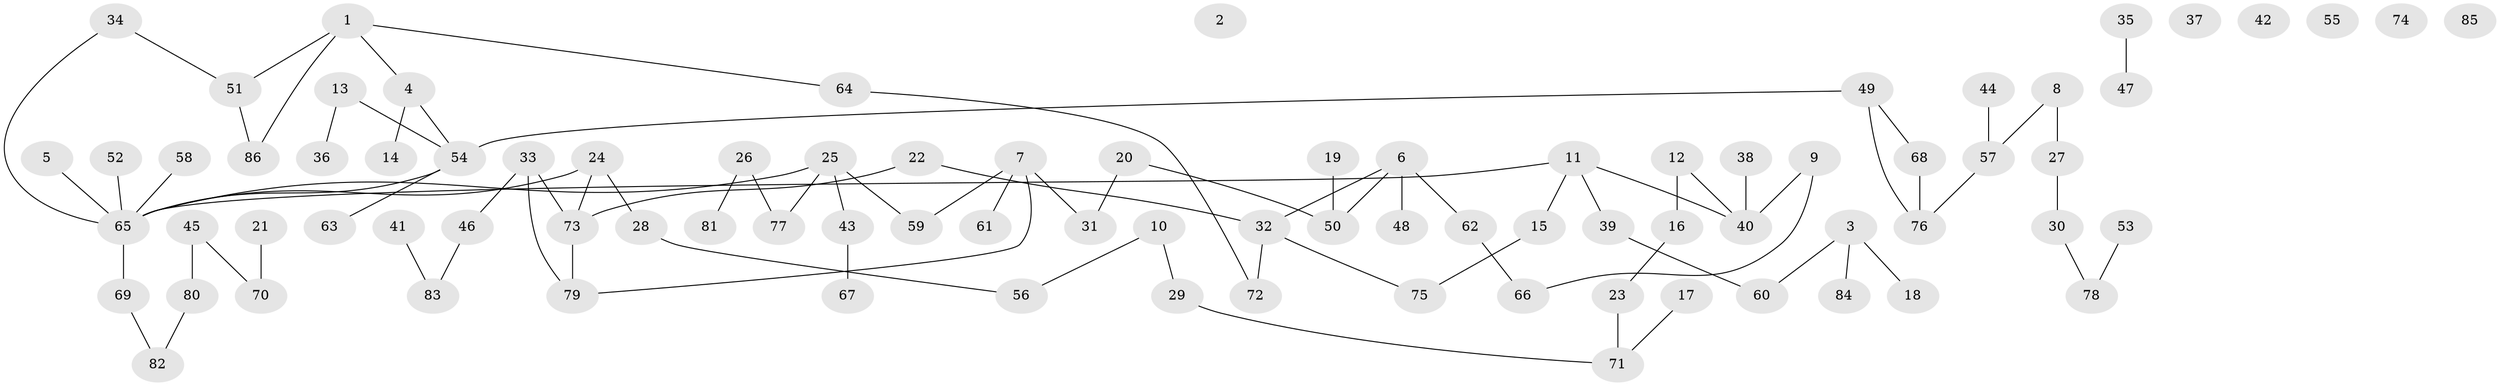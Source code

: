 // coarse degree distribution, {4: 0.1590909090909091, 0: 0.1590909090909091, 1: 0.29545454545454547, 8: 0.022727272727272728, 6: 0.022727272727272728, 3: 0.06818181818181818, 2: 0.2727272727272727}
// Generated by graph-tools (version 1.1) at 2025/16/03/04/25 18:16:25]
// undirected, 86 vertices, 88 edges
graph export_dot {
graph [start="1"]
  node [color=gray90,style=filled];
  1;
  2;
  3;
  4;
  5;
  6;
  7;
  8;
  9;
  10;
  11;
  12;
  13;
  14;
  15;
  16;
  17;
  18;
  19;
  20;
  21;
  22;
  23;
  24;
  25;
  26;
  27;
  28;
  29;
  30;
  31;
  32;
  33;
  34;
  35;
  36;
  37;
  38;
  39;
  40;
  41;
  42;
  43;
  44;
  45;
  46;
  47;
  48;
  49;
  50;
  51;
  52;
  53;
  54;
  55;
  56;
  57;
  58;
  59;
  60;
  61;
  62;
  63;
  64;
  65;
  66;
  67;
  68;
  69;
  70;
  71;
  72;
  73;
  74;
  75;
  76;
  77;
  78;
  79;
  80;
  81;
  82;
  83;
  84;
  85;
  86;
  1 -- 4;
  1 -- 51;
  1 -- 64;
  1 -- 86;
  3 -- 18;
  3 -- 60;
  3 -- 84;
  4 -- 14;
  4 -- 54;
  5 -- 65;
  6 -- 32;
  6 -- 48;
  6 -- 50;
  6 -- 62;
  7 -- 31;
  7 -- 59;
  7 -- 61;
  7 -- 79;
  8 -- 27;
  8 -- 57;
  9 -- 40;
  9 -- 66;
  10 -- 29;
  10 -- 56;
  11 -- 15;
  11 -- 39;
  11 -- 40;
  11 -- 65;
  12 -- 16;
  12 -- 40;
  13 -- 36;
  13 -- 54;
  15 -- 75;
  16 -- 23;
  17 -- 71;
  19 -- 50;
  20 -- 31;
  20 -- 50;
  21 -- 70;
  22 -- 32;
  22 -- 73;
  23 -- 71;
  24 -- 28;
  24 -- 65;
  24 -- 73;
  25 -- 43;
  25 -- 59;
  25 -- 65;
  25 -- 77;
  26 -- 77;
  26 -- 81;
  27 -- 30;
  28 -- 56;
  29 -- 71;
  30 -- 78;
  32 -- 72;
  32 -- 75;
  33 -- 46;
  33 -- 73;
  33 -- 79;
  34 -- 51;
  34 -- 65;
  35 -- 47;
  38 -- 40;
  39 -- 60;
  41 -- 83;
  43 -- 67;
  44 -- 57;
  45 -- 70;
  45 -- 80;
  46 -- 83;
  49 -- 54;
  49 -- 68;
  49 -- 76;
  51 -- 86;
  52 -- 65;
  53 -- 78;
  54 -- 63;
  54 -- 65;
  57 -- 76;
  58 -- 65;
  62 -- 66;
  64 -- 72;
  65 -- 69;
  68 -- 76;
  69 -- 82;
  73 -- 79;
  80 -- 82;
}
